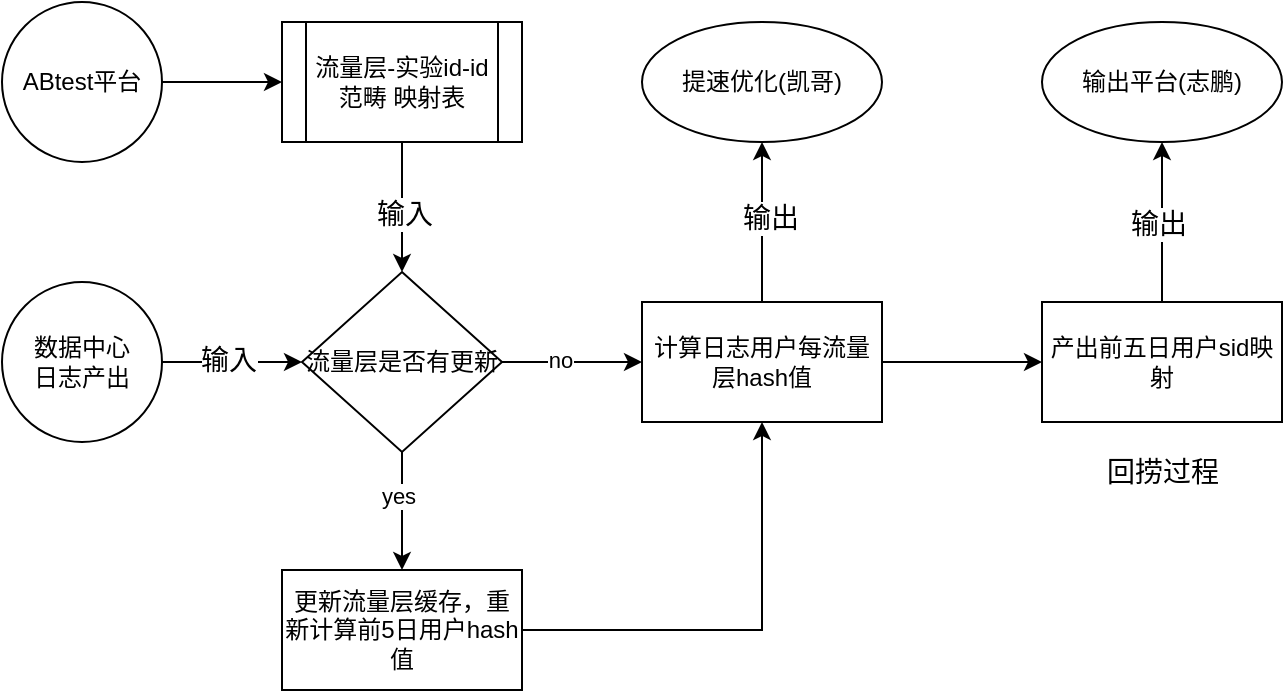 <mxfile version="15.5.2" type="github">
  <diagram id="C5RBs43oDa-KdzZeNtuy" name="Page-1">
    <mxGraphModel dx="946" dy="646" grid="1" gridSize="10" guides="1" tooltips="1" connect="1" arrows="1" fold="1" page="1" pageScale="1" pageWidth="827" pageHeight="1169" math="0" shadow="0">
      <root>
        <mxCell id="WIyWlLk6GJQsqaUBKTNV-0" />
        <mxCell id="WIyWlLk6GJQsqaUBKTNV-1" parent="WIyWlLk6GJQsqaUBKTNV-0" />
        <mxCell id="JEPATXLhP1W5qDl0ODbc-3" value="" style="edgeStyle=orthogonalEdgeStyle;rounded=0;orthogonalLoop=1;jettySize=auto;html=1;" edge="1" parent="WIyWlLk6GJQsqaUBKTNV-1" source="JEPATXLhP1W5qDl0ODbc-1" target="JEPATXLhP1W5qDl0ODbc-2">
          <mxGeometry relative="1" as="geometry" />
        </mxCell>
        <mxCell id="JEPATXLhP1W5qDl0ODbc-24" value="输入" style="edgeLabel;html=1;align=center;verticalAlign=middle;resizable=0;points=[];fontSize=14;" vertex="1" connectable="0" parent="JEPATXLhP1W5qDl0ODbc-3">
          <mxGeometry x="0.108" y="1" relative="1" as="geometry">
            <mxPoint as="offset" />
          </mxGeometry>
        </mxCell>
        <mxCell id="JEPATXLhP1W5qDl0ODbc-1" value="流量层-实验id-id范畴 映射表" style="shape=process;whiteSpace=wrap;html=1;backgroundOutline=1;" vertex="1" parent="WIyWlLk6GJQsqaUBKTNV-1">
          <mxGeometry x="170" y="180" width="120" height="60" as="geometry" />
        </mxCell>
        <mxCell id="JEPATXLhP1W5qDl0ODbc-5" value="" style="edgeStyle=orthogonalEdgeStyle;rounded=0;orthogonalLoop=1;jettySize=auto;html=1;" edge="1" parent="WIyWlLk6GJQsqaUBKTNV-1" source="JEPATXLhP1W5qDl0ODbc-2" target="JEPATXLhP1W5qDl0ODbc-4">
          <mxGeometry relative="1" as="geometry" />
        </mxCell>
        <mxCell id="JEPATXLhP1W5qDl0ODbc-6" value="yes" style="edgeLabel;html=1;align=center;verticalAlign=middle;resizable=0;points=[];" vertex="1" connectable="0" parent="JEPATXLhP1W5qDl0ODbc-5">
          <mxGeometry x="-0.267" y="-2" relative="1" as="geometry">
            <mxPoint as="offset" />
          </mxGeometry>
        </mxCell>
        <mxCell id="JEPATXLhP1W5qDl0ODbc-10" value="" style="edgeStyle=orthogonalEdgeStyle;rounded=0;orthogonalLoop=1;jettySize=auto;html=1;" edge="1" parent="WIyWlLk6GJQsqaUBKTNV-1" source="JEPATXLhP1W5qDl0ODbc-2" target="JEPATXLhP1W5qDl0ODbc-9">
          <mxGeometry relative="1" as="geometry" />
        </mxCell>
        <mxCell id="JEPATXLhP1W5qDl0ODbc-13" value="no" style="edgeLabel;html=1;align=center;verticalAlign=middle;resizable=0;points=[];" vertex="1" connectable="0" parent="JEPATXLhP1W5qDl0ODbc-10">
          <mxGeometry x="-0.171" y="1" relative="1" as="geometry">
            <mxPoint as="offset" />
          </mxGeometry>
        </mxCell>
        <mxCell id="JEPATXLhP1W5qDl0ODbc-2" value="流量层是否有更新" style="rhombus;whiteSpace=wrap;html=1;" vertex="1" parent="WIyWlLk6GJQsqaUBKTNV-1">
          <mxGeometry x="180" y="305" width="100" height="90" as="geometry" />
        </mxCell>
        <mxCell id="JEPATXLhP1W5qDl0ODbc-22" style="edgeStyle=orthogonalEdgeStyle;rounded=0;orthogonalLoop=1;jettySize=auto;html=1;exitX=1;exitY=0.5;exitDx=0;exitDy=0;entryX=0.5;entryY=1;entryDx=0;entryDy=0;" edge="1" parent="WIyWlLk6GJQsqaUBKTNV-1" source="JEPATXLhP1W5qDl0ODbc-4" target="JEPATXLhP1W5qDl0ODbc-9">
          <mxGeometry relative="1" as="geometry" />
        </mxCell>
        <mxCell id="JEPATXLhP1W5qDl0ODbc-4" value="更新流量层缓存，重新计算前5日用户hash值" style="whiteSpace=wrap;html=1;" vertex="1" parent="WIyWlLk6GJQsqaUBKTNV-1">
          <mxGeometry x="170" y="454" width="120" height="60" as="geometry" />
        </mxCell>
        <mxCell id="JEPATXLhP1W5qDl0ODbc-8" value="" style="edgeStyle=orthogonalEdgeStyle;rounded=0;orthogonalLoop=1;jettySize=auto;html=1;" edge="1" parent="WIyWlLk6GJQsqaUBKTNV-1" source="JEPATXLhP1W5qDl0ODbc-7" target="JEPATXLhP1W5qDl0ODbc-2">
          <mxGeometry relative="1" as="geometry" />
        </mxCell>
        <mxCell id="JEPATXLhP1W5qDl0ODbc-25" value="输入" style="edgeLabel;html=1;align=center;verticalAlign=middle;resizable=0;points=[];fontSize=14;" vertex="1" connectable="0" parent="JEPATXLhP1W5qDl0ODbc-8">
          <mxGeometry x="-0.057" y="1" relative="1" as="geometry">
            <mxPoint as="offset" />
          </mxGeometry>
        </mxCell>
        <mxCell id="JEPATXLhP1W5qDl0ODbc-7" value="数据中心&lt;br&gt;日志产出" style="ellipse;whiteSpace=wrap;html=1;aspect=fixed;" vertex="1" parent="WIyWlLk6GJQsqaUBKTNV-1">
          <mxGeometry x="30" y="310" width="80" height="80" as="geometry" />
        </mxCell>
        <mxCell id="JEPATXLhP1W5qDl0ODbc-15" value="" style="edgeStyle=orthogonalEdgeStyle;rounded=0;orthogonalLoop=1;jettySize=auto;html=1;" edge="1" parent="WIyWlLk6GJQsqaUBKTNV-1" source="JEPATXLhP1W5qDl0ODbc-9" target="JEPATXLhP1W5qDl0ODbc-14">
          <mxGeometry relative="1" as="geometry" />
        </mxCell>
        <mxCell id="JEPATXLhP1W5qDl0ODbc-19" value="" style="edgeStyle=orthogonalEdgeStyle;rounded=0;orthogonalLoop=1;jettySize=auto;html=1;" edge="1" parent="WIyWlLk6GJQsqaUBKTNV-1" source="JEPATXLhP1W5qDl0ODbc-9" target="JEPATXLhP1W5qDl0ODbc-18">
          <mxGeometry relative="1" as="geometry" />
        </mxCell>
        <mxCell id="JEPATXLhP1W5qDl0ODbc-26" value="输出" style="edgeLabel;html=1;align=center;verticalAlign=middle;resizable=0;points=[];fontSize=14;" vertex="1" connectable="0" parent="JEPATXLhP1W5qDl0ODbc-19">
          <mxGeometry x="0.05" y="-4" relative="1" as="geometry">
            <mxPoint as="offset" />
          </mxGeometry>
        </mxCell>
        <mxCell id="JEPATXLhP1W5qDl0ODbc-9" value="计算日志用户每流量层hash值" style="whiteSpace=wrap;html=1;" vertex="1" parent="WIyWlLk6GJQsqaUBKTNV-1">
          <mxGeometry x="350" y="320" width="120" height="60" as="geometry" />
        </mxCell>
        <mxCell id="JEPATXLhP1W5qDl0ODbc-12" value="" style="edgeStyle=orthogonalEdgeStyle;rounded=0;orthogonalLoop=1;jettySize=auto;html=1;" edge="1" parent="WIyWlLk6GJQsqaUBKTNV-1" source="JEPATXLhP1W5qDl0ODbc-11" target="JEPATXLhP1W5qDl0ODbc-1">
          <mxGeometry relative="1" as="geometry" />
        </mxCell>
        <mxCell id="JEPATXLhP1W5qDl0ODbc-11" value="ABtest平台" style="ellipse;whiteSpace=wrap;html=1;" vertex="1" parent="WIyWlLk6GJQsqaUBKTNV-1">
          <mxGeometry x="30" y="170" width="80" height="80" as="geometry" />
        </mxCell>
        <mxCell id="JEPATXLhP1W5qDl0ODbc-17" value="" style="edgeStyle=orthogonalEdgeStyle;rounded=0;orthogonalLoop=1;jettySize=auto;html=1;" edge="1" parent="WIyWlLk6GJQsqaUBKTNV-1" source="JEPATXLhP1W5qDl0ODbc-14" target="JEPATXLhP1W5qDl0ODbc-16">
          <mxGeometry relative="1" as="geometry" />
        </mxCell>
        <mxCell id="JEPATXLhP1W5qDl0ODbc-27" value="输出" style="edgeLabel;html=1;align=center;verticalAlign=middle;resizable=0;points=[];fontSize=14;" vertex="1" connectable="0" parent="JEPATXLhP1W5qDl0ODbc-17">
          <mxGeometry x="-0.025" y="2" relative="1" as="geometry">
            <mxPoint as="offset" />
          </mxGeometry>
        </mxCell>
        <mxCell id="JEPATXLhP1W5qDl0ODbc-14" value="产出前五日用户sid映射" style="whiteSpace=wrap;html=1;" vertex="1" parent="WIyWlLk6GJQsqaUBKTNV-1">
          <mxGeometry x="550" y="320" width="120" height="60" as="geometry" />
        </mxCell>
        <mxCell id="JEPATXLhP1W5qDl0ODbc-16" value="输出平台(志鹏)" style="ellipse;whiteSpace=wrap;html=1;" vertex="1" parent="WIyWlLk6GJQsqaUBKTNV-1">
          <mxGeometry x="550" y="180" width="120" height="60" as="geometry" />
        </mxCell>
        <mxCell id="JEPATXLhP1W5qDl0ODbc-18" value="提速优化(凯哥)" style="ellipse;whiteSpace=wrap;html=1;" vertex="1" parent="WIyWlLk6GJQsqaUBKTNV-1">
          <mxGeometry x="350" y="180" width="120" height="60" as="geometry" />
        </mxCell>
        <mxCell id="JEPATXLhP1W5qDl0ODbc-23" value="&lt;font style=&quot;font-size: 14px&quot;&gt;回捞过程&lt;/font&gt;" style="text;html=1;align=center;verticalAlign=middle;resizable=0;points=[];autosize=1;strokeColor=none;fillColor=none;" vertex="1" parent="WIyWlLk6GJQsqaUBKTNV-1">
          <mxGeometry x="575" y="395" width="70" height="20" as="geometry" />
        </mxCell>
      </root>
    </mxGraphModel>
  </diagram>
</mxfile>
